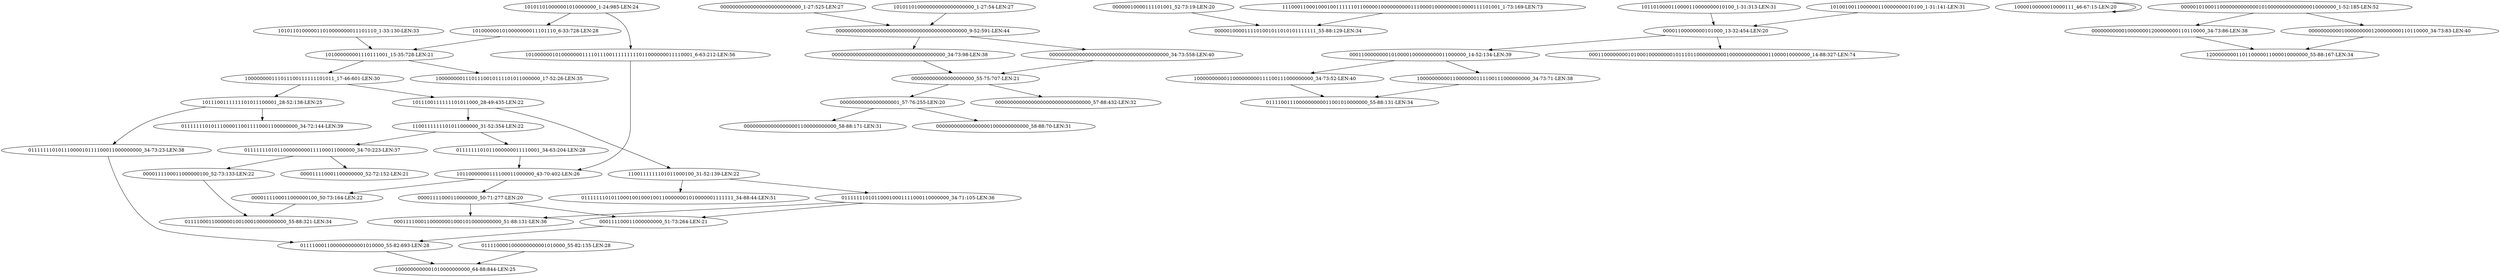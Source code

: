 digraph G {
    "1011100111111101011100001_28-52:138-LEN:25" -> "01111111010111000010111100011000000000_34-73:23-LEN:38";
    "1011100111111101011100001_28-52:138-LEN:25" -> "011111110101110000110011110001100000000_34-72:144-LEN:39";
    "101011010000001010000000_1-24:985-LEN:24" -> "1010000001010000000011101110_6-33:728-LEN:28";
    "101011010000001010000000_1-24:985-LEN:24" -> "10100000010100000001111011100111111111011000000011110001_6-63:212-LEN:56";
    "0111111101011000000011110001_34-63:204-LEN:28" -> "10110000000111100011000000_43-70:402-LEN:26";
    "011111110101100010001111000110000000_34-71:105-LEN:36" -> "000111100011000000000_51-73:264-LEN:21";
    "011111110101100010001111000110000000_34-71:105-LEN:36" -> "000111100011000000010001010000000000_51-88:131-LEN:36";
    "00000000000000000000000000000000000000_34-73:98-LEN:38" -> "000000000000000000000_55-75:707-LEN:21";
    "1100111111101011000100_31-52:139-LEN:22" -> "011111110101100010001111000110000000_34-71:105-LEN:36";
    "1100111111101011000100_31-52:139-LEN:22" -> "011111110101100010010001001100000001010000001111111_34-88:44-LEN:51";
    "01111111010111000010111100011000000000_34-73:23-LEN:38" -> "0111100011000000000001010000_55-82:693-LEN:28";
    "100000000111011100111111101011_17-46:601-LEN:30" -> "1011100111111101011100001_28-52:138-LEN:25";
    "100000000111011100111111101011_17-46:601-LEN:30" -> "1011100111111101011000_28-49:435-LEN:22";
    "00000010000111101001_52-73:19-LEN:20" -> "0000010000111101001011010101111111_55-88:129-LEN:34";
    "101011010000011010000000011101110_1-33:130-LEN:33" -> "101000000001110111001_15-35:728-LEN:21";
    "000111100011000000000_51-73:264-LEN:21" -> "0111100011000000000001010000_55-82:693-LEN:28";
    "000000000000000000000000000_1-27:525-LEN:27" -> "00000000000000000000000000000000000000000000_9-52:591-LEN:44";
    "000110000000010100001000000000011000000_14-52:134-LEN:39" -> "1000000000011000000000111100111000000000_34-73:52-LEN:40";
    "000110000000010100001000000000011000000_14-52:134-LEN:39" -> "10000000000110000000111100111000000000_34-73:71-LEN:38";
    "0111100011000000000001010000_55-82:693-LEN:28" -> "1000000000001010000000000_64-88:844-LEN:25";
    "10000100000010000111_46-67:15-LEN:20" -> "10000100000010000111_46-67:15-LEN:20";
    "0000010100011000000000000010100000000000000010000000_1-52:185-LEN:52" -> "00000000000100000001200000000110110000_34-73:86-LEN:38";
    "0000010100011000000000000010100000000000000010000000_1-52:185-LEN:52" -> "0000000000010000000001200000000110110000_34-73:83-LEN:40";
    "1010000001010000000011101110_6-33:728-LEN:28" -> "101000000001110111001_15-35:728-LEN:21";
    "00001111000110000000_50-71:277-LEN:20" -> "000111100011000000000_51-73:264-LEN:21";
    "00001111000110000000_50-71:277-LEN:20" -> "000111100011000000010001010000000000_51-88:131-LEN:36";
    "0000111100011000000100_50-73:164-LEN:22" -> "0111100011000000100100010000000000_55-88:321-LEN:34";
    "101000000001110111001_15-35:728-LEN:21" -> "100000000111011100111111101011_17-46:601-LEN:30";
    "101000000001110111001_15-35:728-LEN:21" -> "10000000011101110010111101011000000_17-52:26-LEN:35";
    "0000000000000000000000000000000000000000_34-73:558-LEN:40" -> "000000000000000000000_55-75:707-LEN:21";
    "0111100001000000000001010000_55-82:135-LEN:28" -> "1000000000001010000000000_64-88:844-LEN:25";
    "1011010000110000110000000010100_1-31:313-LEN:31" -> "00001100000000101000_13-32:454-LEN:20";
    "1010010011000000110000000010100_1-31:141-LEN:31" -> "00001100000000101000_13-32:454-LEN:20";
    "00000000000100000001200000000110110000_34-73:86-LEN:38" -> "1200000000110110000011000010000000_55-88:167-LEN:34";
    "1011100111111101011000_28-49:435-LEN:22" -> "1100111111101011000100_31-52:139-LEN:22";
    "1011100111111101011000_28-49:435-LEN:22" -> "1100111111101011000000_31-52:354-LEN:22";
    "00000000000000000000000000000000000000000000_9-52:591-LEN:44" -> "00000000000000000000000000000000000000_34-73:98-LEN:38";
    "00000000000000000000000000000000000000000000_9-52:591-LEN:44" -> "0000000000000000000000000000000000000000_34-73:558-LEN:40";
    "10100000010100000001111011100111111111011000000011110001_6-63:212-LEN:56" -> "10110000000111100011000000_43-70:402-LEN:26";
    "0111111101011000000000111100011000000_34-70:223-LEN:37" -> "000011110001100000000_52-72:152-LEN:21";
    "0111111101011000000000111100011000000_34-70:223-LEN:37" -> "0000111100011000000100_52-73:133-LEN:22";
    "00000000000000000001_57-76:255-LEN:20" -> "0000000000000000001100000000000_58-88:171-LEN:31";
    "00000000000000000001_57-76:255-LEN:20" -> "0000000000000000001000000000000_58-88:70-LEN:31";
    "1000000000011000000000111100111000000000_34-73:52-LEN:40" -> "0111100111000000000011001010000000_55-88:131-LEN:34";
    "10000000000110000000111100111000000000_34-73:71-LEN:38" -> "0111100111000000000011001010000000_55-88:131-LEN:34";
    "10110000000111100011000000_43-70:402-LEN:26" -> "00001111000110000000_50-71:277-LEN:20";
    "10110000000111100011000000_43-70:402-LEN:26" -> "0000111100011000000100_50-73:164-LEN:22";
    "0000000000010000000001200000000110110000_34-73:83-LEN:40" -> "1200000000110110000011000010000000_55-88:167-LEN:34";
    "1110001100010001001111110110000010000000000111000010000000010000111101001_1-73:169-LEN:73" -> "0000010000111101001011010101111111_55-88:129-LEN:34";
    "1100111111101011000000_31-52:354-LEN:22" -> "0111111101011000000011110001_34-63:204-LEN:28";
    "1100111111101011000000_31-52:354-LEN:22" -> "0111111101011000000000111100011000000_34-70:223-LEN:37";
    "101011010000000000000000000_1-27:54-LEN:27" -> "00000000000000000000000000000000000000000000_9-52:591-LEN:44";
    "00001100000000101000_13-32:454-LEN:20" -> "000110000000010100001000000000011000000_14-52:134-LEN:39";
    "00001100000000101000_13-32:454-LEN:20" -> "00011000000001010001000000001011101100000000001000000000000011000010000000_14-88:327-LEN:74";
    "0000111100011000000100_52-73:133-LEN:22" -> "0111100011000000100100010000000000_55-88:321-LEN:34";
    "000000000000000000000_55-75:707-LEN:21" -> "00000000000000000000000000000000_57-88:432-LEN:32";
    "000000000000000000000_55-75:707-LEN:21" -> "00000000000000000001_57-76:255-LEN:20";
}
